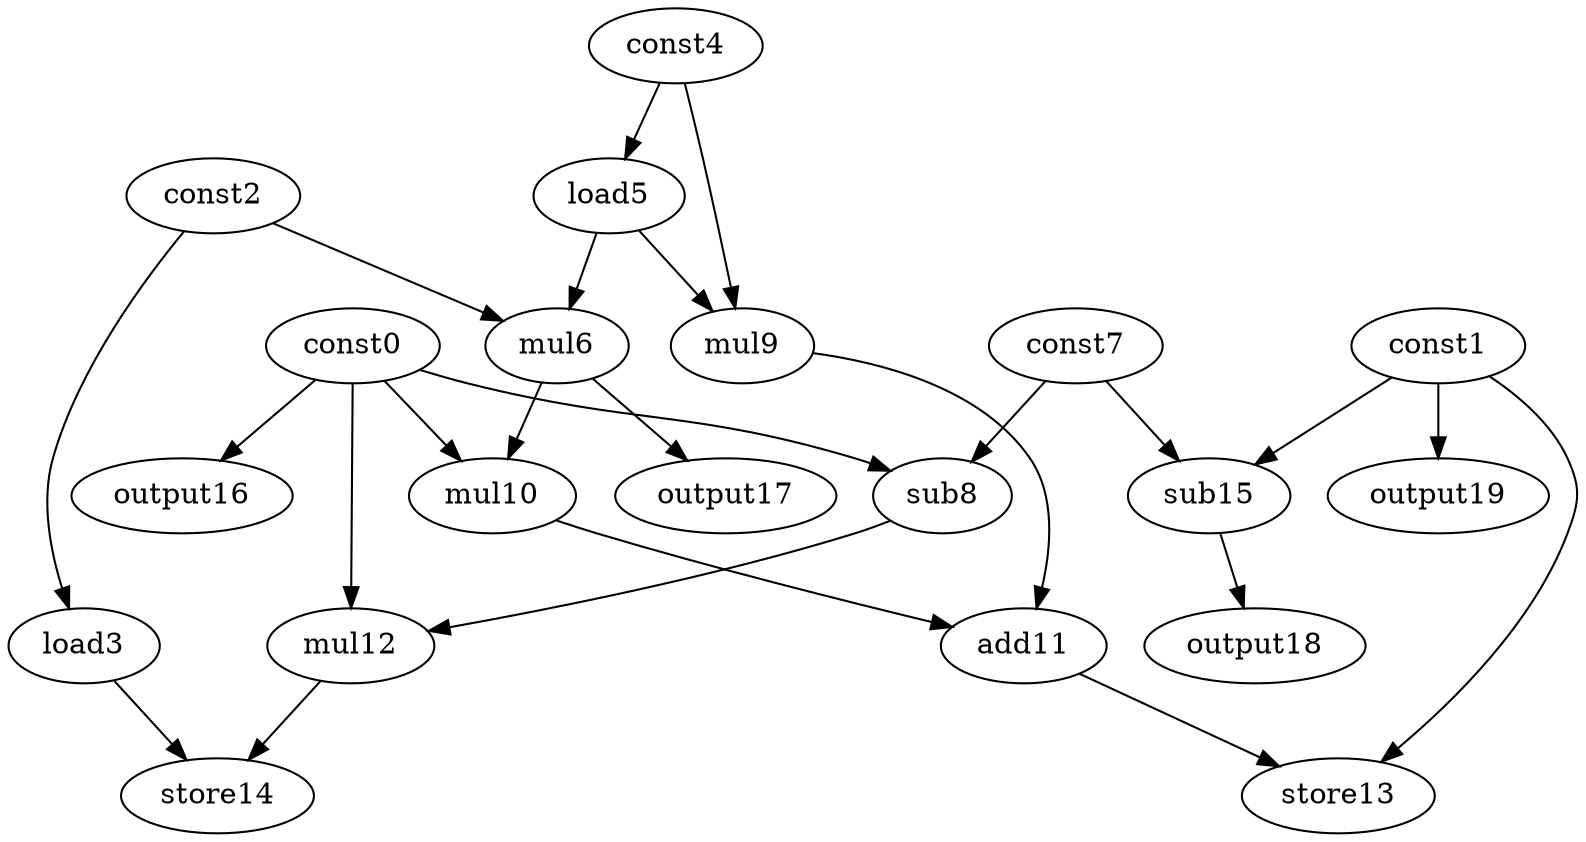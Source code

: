 digraph G { 
const0[opcode=const]; 
const1[opcode=const]; 
const2[opcode=const]; 
load3[opcode=load]; 
const4[opcode=const]; 
load5[opcode=load]; 
mul6[opcode=mul]; 
const7[opcode=const]; 
sub8[opcode=sub]; 
mul9[opcode=mul]; 
mul10[opcode=mul]; 
add11[opcode=add]; 
mul12[opcode=mul]; 
store13[opcode=store]; 
store14[opcode=store]; 
sub15[opcode=sub]; 
output16[opcode=output]; 
output17[opcode=output]; 
output18[opcode=output]; 
output19[opcode=output]; 
const2->load3[operand=0];
const4->load5[operand=0];
const0->sub8[operand=0];
const7->sub8[operand=1];
const1->sub15[operand=0];
const7->sub15[operand=1];
const0->output16[operand=0];
const1->output19[operand=0];
const2->mul6[operand=0];
load5->mul6[operand=1];
const4->mul9[operand=0];
load5->mul9[operand=1];
sub8->mul12[operand=0];
const0->mul12[operand=1];
sub15->output18[operand=0];
const0->mul10[operand=0];
mul6->mul10[operand=1];
load3->store14[operand=0];
mul12->store14[operand=1];
mul6->output17[operand=0];
mul9->add11[operand=0];
mul10->add11[operand=1];
const1->store13[operand=0];
add11->store13[operand=1];
}
